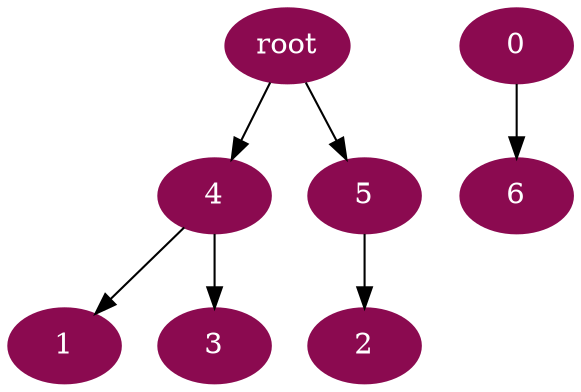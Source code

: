 digraph G {
node [color=deeppink4, style=filled, fontcolor=white];
4 -> 1;
5 -> 2;
4 -> 3;
"root" -> 4;
"root" -> 5;
0 -> 6;
}
